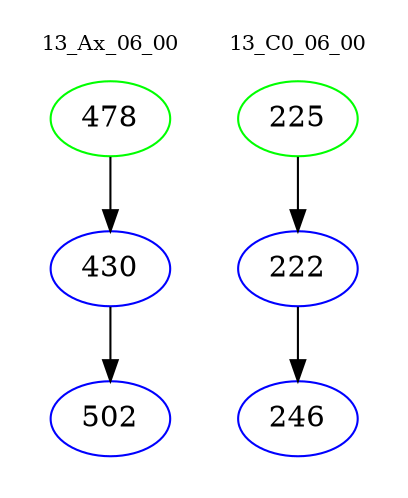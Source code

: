 digraph{
subgraph cluster_0 {
color = white
label = "13_Ax_06_00";
fontsize=10;
T0_478 [label="478", color="green"]
T0_478 -> T0_430 [color="black"]
T0_430 [label="430", color="blue"]
T0_430 -> T0_502 [color="black"]
T0_502 [label="502", color="blue"]
}
subgraph cluster_1 {
color = white
label = "13_C0_06_00";
fontsize=10;
T1_225 [label="225", color="green"]
T1_225 -> T1_222 [color="black"]
T1_222 [label="222", color="blue"]
T1_222 -> T1_246 [color="black"]
T1_246 [label="246", color="blue"]
}
}
